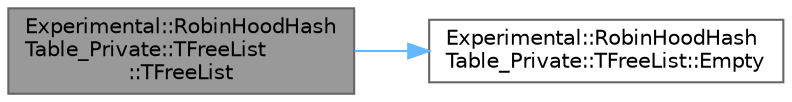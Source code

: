 digraph "Experimental::RobinHoodHashTable_Private::TFreeList::TFreeList"
{
 // INTERACTIVE_SVG=YES
 // LATEX_PDF_SIZE
  bgcolor="transparent";
  edge [fontname=Helvetica,fontsize=10,labelfontname=Helvetica,labelfontsize=10];
  node [fontname=Helvetica,fontsize=10,shape=box,height=0.2,width=0.4];
  rankdir="LR";
  Node1 [id="Node000001",label="Experimental::RobinHoodHash\lTable_Private::TFreeList\l::TFreeList",height=0.2,width=0.4,color="gray40", fillcolor="grey60", style="filled", fontcolor="black",tooltip=" "];
  Node1 -> Node2 [id="edge1_Node000001_Node000002",color="steelblue1",style="solid",tooltip=" "];
  Node2 [id="Node000002",label="Experimental::RobinHoodHash\lTable_Private::TFreeList::Empty",height=0.2,width=0.4,color="grey40", fillcolor="white", style="filled",URL="$dd/d31/classExperimental_1_1RobinHoodHashTable__Private_1_1TFreeList.html#a2d48800d7598c83fbe9c89e6bd4790a8",tooltip=" "];
}
